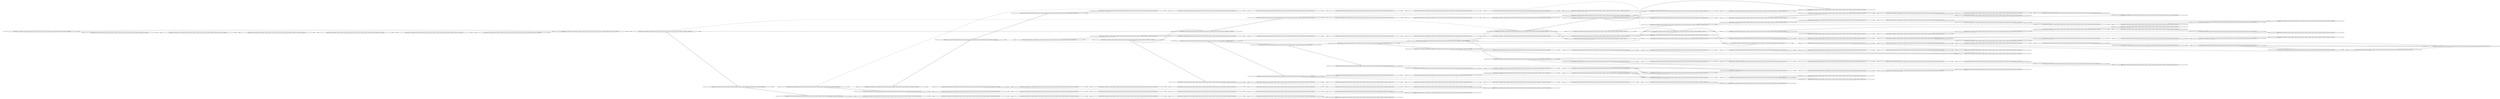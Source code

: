 digraph {
rankdir="LR"
s0[peripheries=2,label="(instance index=102, state index=0, atoms={arm-empty(), open(f0-0f), open(f1-0f), open(f2-0f), open(f0-1f), open(f2-1f), open(f0-2f), open(f1-2f), open(f2-2f), locked(f1-1f), at(key0-0,f0-1f), at-robot(f0-0f)})"]
s1[peripheries=2,label="(instance index=102, state index=1, atoms={arm-empty(), open(f0-0f), open(f1-0f), open(f2-0f), open(f0-1f), open(f2-1f), open(f0-2f), open(f1-2f), open(f2-2f), locked(f1-1f), at(key0-0,f0-1f), at-robot(f1-0f)})"]
s2[peripheries=2,label="(instance index=102, state index=2, atoms={arm-empty(), open(f0-0f), open(f1-0f), open(f2-0f), open(f0-1f), open(f2-1f), open(f0-2f), open(f1-2f), open(f2-2f), locked(f1-1f), at(key0-0,f0-1f), at-robot(f0-1f)})"]
s3[peripheries=2,label="(instance index=102, state index=3, atoms={arm-empty(), open(f0-0f), open(f1-0f), open(f2-0f), open(f0-1f), open(f2-1f), open(f0-2f), open(f1-2f), open(f2-2f), locked(f1-1f), at(key0-0,f0-1f), at-robot(f0-2f)})"]
s4[peripheries=2,label="(instance index=102, state index=4, atoms={open(f0-0f), open(f1-0f), open(f2-0f), open(f0-1f), open(f2-1f), open(f0-2f), open(f1-2f), open(f2-2f), locked(f1-1f), at-robot(f0-1f), holding(key0-0)})"]
s5[peripheries=2,label="(instance index=102, state index=5, atoms={open(f0-0f), open(f1-0f), open(f2-0f), open(f0-1f), open(f2-1f), open(f0-2f), open(f1-2f), open(f2-2f), at-robot(f0-1f), holding(key0-0), open(f1-1f)})"]
s6[peripheries=2,label="(instance index=102, state index=6, atoms={open(f0-0f), open(f1-0f), open(f2-0f), open(f0-1f), open(f2-1f), open(f0-2f), open(f1-2f), open(f2-2f), locked(f1-1f), holding(key0-0), at-robot(f0-2f)})"]
s7[peripheries=2,label="(instance index=102, state index=7, atoms={open(f0-0f), open(f1-0f), open(f2-0f), open(f0-1f), open(f2-1f), open(f0-2f), open(f1-2f), open(f2-2f), locked(f1-1f), at-robot(f0-0f), holding(key0-0)})"]
s8[peripheries=2,label="(instance index=102, state index=8, atoms={arm-empty(), open(f0-0f), open(f1-0f), open(f2-0f), open(f0-1f), open(f2-1f), open(f0-2f), open(f1-2f), open(f2-2f), locked(f1-1f), at-robot(f0-0f), at(key0-0,f0-0f)})"]
s9[peripheries=2,label="(instance index=102, state index=9, atoms={open(f0-0f), open(f1-0f), open(f2-0f), open(f0-1f), open(f2-1f), open(f0-2f), open(f1-2f), open(f2-2f), locked(f1-1f), at-robot(f1-0f), holding(key0-0)})"]
s10[peripheries=2,label="(instance index=102, state index=10, atoms={arm-empty(), open(f0-0f), open(f1-0f), open(f2-0f), open(f0-1f), open(f2-1f), open(f0-2f), open(f1-2f), open(f2-2f), locked(f1-1f), at-robot(f1-0f), at(key0-0,f1-0f)})"]
s11[peripheries=2,label="(instance index=102, state index=11, atoms={open(f0-0f), open(f1-0f), open(f2-0f), open(f0-1f), open(f2-1f), open(f0-2f), open(f1-2f), open(f2-2f), at-robot(f1-0f), holding(key0-0), open(f1-1f)})"]
s12[peripheries=2,label="(instance index=102, state index=12, atoms={open(f0-0f), open(f1-0f), open(f2-0f), open(f0-1f), open(f2-1f), open(f0-2f), open(f1-2f), open(f2-2f), locked(f1-1f), holding(key0-0), at-robot(f2-0f)})"]
s13[peripheries=2,label="(instance index=102, state index=13, atoms={arm-empty(), open(f0-0f), open(f1-0f), open(f2-0f), open(f0-1f), open(f2-1f), open(f0-2f), open(f1-2f), open(f2-2f), locked(f1-1f), at-robot(f2-0f), at(key0-0,f2-0f)})"]
s14[peripheries=2,label="(instance index=102, state index=14, atoms={open(f0-0f), open(f1-0f), open(f2-0f), open(f0-1f), open(f2-1f), open(f0-2f), open(f1-2f), open(f2-2f), locked(f1-1f), holding(key0-0), at-robot(f2-1f)})"]
s15[peripheries=2,label="(instance index=102, state index=15, atoms={arm-empty(), open(f0-0f), open(f1-0f), open(f2-0f), open(f0-1f), open(f2-1f), open(f0-2f), open(f1-2f), open(f2-2f), locked(f1-1f), at-robot(f2-1f), at(key0-0,f2-1f)})"]
s16[peripheries=2,label="(instance index=102, state index=16, atoms={open(f0-0f), open(f1-0f), open(f2-0f), open(f0-1f), open(f2-1f), open(f0-2f), open(f1-2f), open(f2-2f), holding(key0-0), at-robot(f2-1f), open(f1-1f)})"]
s17[peripheries=2,label="(instance index=102, state index=17, atoms={open(f0-0f), open(f1-0f), open(f2-0f), open(f0-1f), open(f2-1f), open(f0-2f), open(f1-2f), open(f2-2f), locked(f1-1f), holding(key0-0), at-robot(f2-2f)})"]
s18[peripheries=2,label="(instance index=102, state index=18, atoms={arm-empty(), open(f0-0f), open(f1-0f), open(f2-0f), open(f0-1f), open(f2-1f), open(f0-2f), open(f1-2f), open(f2-2f), locked(f1-1f), at-robot(f2-2f), at(key0-0,f2-2f)})"]
s19[peripheries=2,label="(instance index=102, state index=19, atoms={open(f0-0f), open(f1-0f), open(f2-0f), open(f0-1f), open(f2-1f), open(f0-2f), open(f1-2f), open(f2-2f), locked(f1-1f), holding(key0-0), at-robot(f1-2f)})"]
s20[peripheries=2,label="(instance index=102, state index=20, atoms={arm-empty(), open(f0-0f), open(f1-0f), open(f2-0f), open(f0-1f), open(f2-1f), open(f0-2f), open(f1-2f), open(f2-2f), locked(f1-1f), at-robot(f1-2f), at(key0-0,f1-2f)})"]
s21[peripheries=2,label="(instance index=102, state index=21, atoms={open(f0-0f), open(f1-0f), open(f2-0f), open(f0-1f), open(f2-1f), open(f0-2f), open(f1-2f), open(f2-2f), holding(key0-0), at-robot(f1-2f), open(f1-1f)})"]
s22[peripheries=2,label="(instance index=102, state index=22, atoms={arm-empty(), open(f0-0f), open(f1-0f), open(f2-0f), open(f0-1f), open(f2-1f), open(f0-2f), open(f1-2f), open(f2-2f), at-robot(f1-2f), open(f1-1f), at(key0-0,f1-2f)})"]
s23[peripheries=2,label="(instance index=102, state index=23, atoms={open(f0-0f), open(f1-0f), open(f2-0f), open(f0-1f), open(f2-1f), open(f0-2f), open(f1-2f), open(f2-2f), holding(key0-0), open(f1-1f), at-robot(f2-2f)})"]
s24[peripheries=2,label="(instance index=102, state index=24, atoms={open(f0-0f), open(f1-0f), open(f2-0f), open(f0-1f), open(f2-1f), open(f0-2f), open(f1-2f), open(f2-2f), holding(key0-0), open(f1-1f), at-robot(f1-1f)})"]
s25[peripheries=2,label="(instance index=102, state index=25, atoms={open(f0-0f), open(f1-0f), open(f2-0f), open(f0-1f), open(f2-1f), open(f0-2f), open(f1-2f), open(f2-2f), holding(key0-0), at-robot(f0-2f), open(f1-1f)})"]
s26[peripheries=2,label="(instance index=102, state index=26, atoms={arm-empty(), open(f0-0f), open(f1-0f), open(f2-0f), open(f0-1f), open(f2-1f), open(f0-2f), open(f1-2f), open(f2-2f), at-robot(f0-2f), at(key0-0,f0-2f), open(f1-1f)})"]
s27[peripheries=2,label="(instance index=102, state index=27, atoms={arm-empty(), open(f0-0f), open(f1-0f), open(f2-0f), open(f0-1f), open(f2-1f), open(f0-2f), open(f1-2f), open(f2-2f), at(key0-0,f0-2f), at-robot(f1-2f), open(f1-1f)})"]
s28[peripheries=2,label="(instance index=102, state index=28, atoms={arm-empty(), open(f0-0f), open(f1-0f), open(f2-0f), open(f0-1f), open(f2-1f), open(f0-2f), open(f1-2f), open(f2-2f), at-robot(f0-1f), at(key0-0,f0-2f), open(f1-1f)})"]
s29[peripheries=2,label="(instance index=102, state index=29, atoms={arm-empty(), open(f0-0f), open(f1-0f), open(f2-0f), open(f0-1f), open(f2-1f), open(f0-2f), open(f1-2f), open(f2-2f), at(key0-0,f0-2f), open(f1-1f), at-robot(f1-1f)})"]
s30[peripheries=2,label="(instance index=102, state index=30, atoms={arm-empty(), open(f0-0f), open(f1-0f), open(f2-0f), open(f0-1f), open(f2-1f), open(f0-2f), open(f1-2f), open(f2-2f), at-robot(f0-0f), at(key0-0,f0-2f), open(f1-1f)})"]
s31[peripheries=2,label="(instance index=102, state index=31, atoms={arm-empty(), open(f0-0f), open(f1-0f), open(f2-0f), open(f0-1f), open(f2-1f), open(f0-2f), open(f1-2f), open(f2-2f), at-robot(f1-0f), at(key0-0,f0-2f), open(f1-1f)})"]
s32[peripheries=2,label="(instance index=102, state index=32, atoms={arm-empty(), open(f0-0f), open(f1-0f), open(f2-0f), open(f0-1f), open(f2-1f), open(f0-2f), open(f1-2f), open(f2-2f), at-robot(f2-0f), at(key0-0,f0-2f), open(f1-1f)})"]
s33[peripheries=2,label="(instance index=102, state index=33, atoms={arm-empty(), open(f0-0f), open(f1-0f), open(f2-0f), open(f0-1f), open(f2-1f), open(f0-2f), open(f1-2f), open(f2-2f), at(key0-0,f0-2f), at-robot(f2-1f), open(f1-1f)})"]
s34[peripheries=2,label="(instance index=102, state index=34, atoms={arm-empty(), open(f0-0f), open(f1-0f), open(f2-0f), open(f0-1f), open(f2-1f), open(f0-2f), open(f1-2f), open(f2-2f), at(key0-0,f0-2f), open(f1-1f), at-robot(f2-2f)})"]
s103[peripheries=2,label="(instance index=102, state index=103, atoms={arm-empty(), open(f0-0f), open(f1-0f), open(f2-0f), open(f0-1f), open(f2-1f), open(f0-2f), open(f1-2f), open(f2-2f), locked(f1-1f), at-robot(f0-0f), at(key0-0,f2-0f)})"]
s104[peripheries=2,label="(instance index=102, state index=104, atoms={arm-empty(), open(f0-0f), open(f1-0f), open(f2-0f), open(f0-1f), open(f2-1f), open(f0-2f), open(f1-2f), open(f2-2f), locked(f1-1f), at-robot(f0-1f), at(key0-0,f2-0f)})"]
s105[peripheries=2,label="(instance index=102, state index=105, atoms={arm-empty(), open(f0-0f), open(f1-0f), open(f2-0f), open(f0-1f), open(f2-1f), open(f0-2f), open(f1-2f), open(f2-2f), locked(f1-1f), at-robot(f0-2f), at(key0-0,f2-0f)})"]
s106[peripheries=2,label="(instance index=102, state index=106, atoms={arm-empty(), open(f0-0f), open(f1-0f), open(f2-0f), open(f0-1f), open(f2-1f), open(f0-2f), open(f1-2f), open(f2-2f), locked(f1-1f), at(key0-0,f2-0f), at-robot(f1-2f)})"]
s107[peripheries=2,label="(instance index=102, state index=107, atoms={arm-empty(), open(f0-0f), open(f1-0f), open(f2-0f), open(f0-1f), open(f2-1f), open(f0-2f), open(f1-2f), open(f2-2f), locked(f1-1f), at(key0-0,f2-0f), at-robot(f2-2f)})"]
s108[peripheries=2,label="(instance index=102, state index=108, atoms={arm-empty(), open(f0-0f), open(f1-0f), open(f2-0f), open(f0-1f), open(f2-1f), open(f0-2f), open(f1-2f), open(f2-2f), at-robot(f1-0f), at(key0-0,f1-0f), open(f1-1f)})"]
s109[peripheries=2,label="(instance index=102, state index=109, atoms={open(f0-0f), open(f1-0f), open(f2-0f), open(f0-1f), open(f2-1f), open(f0-2f), open(f1-2f), open(f2-2f), at-robot(f0-0f), holding(key0-0), open(f1-1f)})"]
s110[peripheries=2,label="(instance index=102, state index=110, atoms={arm-empty(), open(f0-0f), open(f1-0f), open(f2-0f), open(f0-1f), open(f2-1f), open(f0-2f), open(f1-2f), open(f2-2f), at-robot(f0-0f), at(key0-0,f0-0f), open(f1-1f)})"]
s111[peripheries=2,label="(instance index=102, state index=111, atoms={arm-empty(), open(f0-0f), open(f1-0f), open(f2-0f), open(f0-1f), open(f2-1f), open(f0-2f), open(f1-2f), open(f2-2f), at-robot(f1-0f), at(key0-0,f0-0f), open(f1-1f)})"]
s112[peripheries=2,label="(instance index=102, state index=112, atoms={arm-empty(), open(f0-0f), open(f1-0f), open(f2-0f), open(f0-1f), open(f2-1f), open(f0-2f), open(f1-2f), open(f2-2f), at-robot(f0-1f), at(key0-0,f0-0f), open(f1-1f)})"]
s113[peripheries=2,label="(instance index=102, state index=113, atoms={arm-empty(), open(f0-0f), open(f1-0f), open(f2-0f), open(f0-1f), open(f2-1f), open(f0-2f), open(f1-2f), open(f2-2f), at(key0-0,f0-0f), open(f1-1f), at-robot(f1-1f)})"]
s114[peripheries=2,label="(instance index=102, state index=114, atoms={arm-empty(), open(f0-0f), open(f1-0f), open(f2-0f), open(f0-1f), open(f2-1f), open(f0-2f), open(f1-2f), open(f2-2f), at-robot(f0-2f), at(key0-0,f0-0f), open(f1-1f)})"]
s115[peripheries=2,label="(instance index=102, state index=115, atoms={arm-empty(), open(f0-0f), open(f1-0f), open(f2-0f), open(f0-1f), open(f2-1f), open(f0-2f), open(f1-2f), open(f2-2f), at(key0-0,f0-0f), at-robot(f1-2f), open(f1-1f)})"]
s116[peripheries=2,label="(instance index=102, state index=116, atoms={arm-empty(), open(f0-0f), open(f1-0f), open(f2-0f), open(f0-1f), open(f2-1f), open(f0-2f), open(f1-2f), open(f2-2f), at(key0-0,f0-0f), open(f1-1f), at-robot(f2-2f)})"]
s117[peripheries=2,label="(instance index=102, state index=117, atoms={arm-empty(), open(f0-0f), open(f1-0f), open(f2-0f), open(f0-1f), open(f2-1f), open(f0-2f), open(f1-2f), open(f2-2f), at(key0-0,f0-0f), at-robot(f2-1f), open(f1-1f)})"]
s118[peripheries=2,label="(instance index=102, state index=118, atoms={arm-empty(), open(f0-0f), open(f1-0f), open(f2-0f), open(f0-1f), open(f2-1f), open(f0-2f), open(f1-2f), open(f2-2f), at-robot(f2-0f), at(key0-0,f0-0f), open(f1-1f)})"]
s119[peripheries=2,label="(instance index=102, state index=119, atoms={arm-empty(), open(f0-0f), open(f1-0f), open(f2-0f), open(f0-1f), open(f2-1f), open(f0-2f), open(f1-2f), open(f2-2f), at-robot(f2-0f), at(key0-0,f1-0f), open(f1-1f)})"]
s120[peripheries=2,label="(instance index=102, state index=120, atoms={arm-empty(), open(f0-0f), open(f1-0f), open(f2-0f), open(f0-1f), open(f2-1f), open(f0-2f), open(f1-2f), open(f2-2f), at(key0-0,f1-0f), open(f1-1f), at-robot(f1-1f)})"]
s121[peripheries=2,label="(instance index=102, state index=121, atoms={arm-empty(), open(f0-0f), open(f1-0f), open(f2-0f), open(f0-1f), open(f2-1f), open(f0-2f), open(f1-2f), open(f2-2f), at-robot(f0-0f), at(key0-0,f1-0f), open(f1-1f)})"]
s122[peripheries=2,label="(instance index=102, state index=122, atoms={arm-empty(), open(f0-0f), open(f1-0f), open(f2-0f), open(f0-1f), open(f2-1f), open(f0-2f), open(f1-2f), open(f2-2f), at-robot(f0-1f), at(key0-0,f1-0f), open(f1-1f)})"]
s123[peripheries=2,label="(instance index=102, state index=123, atoms={arm-empty(), open(f0-0f), open(f1-0f), open(f2-0f), open(f0-1f), open(f2-1f), open(f0-2f), open(f1-2f), open(f2-2f), at-robot(f0-2f), at(key0-0,f1-0f), open(f1-1f)})"]
s124[peripheries=2,label="(instance index=102, state index=124, atoms={arm-empty(), open(f0-0f), open(f1-0f), open(f2-0f), open(f0-1f), open(f2-1f), open(f0-2f), open(f1-2f), open(f2-2f), at(key0-0,f1-0f), at-robot(f1-2f), open(f1-1f)})"]
s125[peripheries=2,label="(instance index=102, state index=125, atoms={arm-empty(), open(f0-0f), open(f1-0f), open(f2-0f), open(f0-1f), open(f2-1f), open(f0-2f), open(f1-2f), open(f2-2f), at(key0-0,f1-0f), open(f1-1f), at-robot(f2-2f)})"]
s126[peripheries=2,label="(instance index=102, state index=126, atoms={arm-empty(), open(f0-0f), open(f1-0f), open(f2-0f), open(f0-1f), open(f2-1f), open(f0-2f), open(f1-2f), open(f2-2f), at(key0-0,f1-0f), at-robot(f2-1f), open(f1-1f)})"]
s127[peripheries=2,label="(instance index=102, state index=127, atoms={arm-empty(), open(f0-0f), open(f1-0f), open(f2-0f), open(f0-1f), open(f2-1f), open(f0-2f), open(f1-2f), open(f2-2f), locked(f1-1f), at-robot(f2-0f), at(key0-0,f1-0f)})"]
s128[peripheries=2,label="(instance index=102, state index=128, atoms={arm-empty(), open(f0-0f), open(f1-0f), open(f2-0f), open(f0-1f), open(f2-1f), open(f0-2f), open(f1-2f), open(f2-2f), locked(f1-1f), at-robot(f0-0f), at(key0-0,f1-0f)})"]
s129[peripheries=2,label="(instance index=102, state index=129, atoms={arm-empty(), open(f0-0f), open(f1-0f), open(f2-0f), open(f0-1f), open(f2-1f), open(f0-2f), open(f1-2f), open(f2-2f), locked(f1-1f), at-robot(f0-1f), at(key0-0,f1-0f)})"]
s130[peripheries=2,label="(instance index=102, state index=130, atoms={arm-empty(), open(f0-0f), open(f1-0f), open(f2-0f), open(f0-1f), open(f2-1f), open(f0-2f), open(f1-2f), open(f2-2f), locked(f1-1f), at-robot(f0-2f), at(key0-0,f1-0f)})"]
s131[peripheries=2,label="(instance index=102, state index=131, atoms={arm-empty(), open(f0-0f), open(f1-0f), open(f2-0f), open(f0-1f), open(f2-1f), open(f0-2f), open(f1-2f), open(f2-2f), locked(f1-1f), at(key0-0,f1-0f), at-robot(f1-2f)})"]
s132[peripheries=2,label="(instance index=102, state index=132, atoms={arm-empty(), open(f0-0f), open(f1-0f), open(f2-0f), open(f0-1f), open(f2-1f), open(f0-2f), open(f1-2f), open(f2-2f), locked(f1-1f), at(key0-0,f1-0f), at-robot(f2-2f)})"]
s149[peripheries=2,label="(instance index=102, state index=149, atoms={arm-empty(), open(f0-0f), open(f1-0f), open(f2-0f), open(f0-1f), open(f2-1f), open(f0-2f), open(f1-2f), open(f2-2f), at(key0-0,f0-1f), at-robot(f0-1f), open(f1-1f)})"]
s150[peripheries=2,label="(instance index=102, state index=150, atoms={arm-empty(), open(f0-0f), open(f1-0f), open(f2-0f), open(f0-1f), open(f2-1f), open(f0-2f), open(f1-2f), open(f2-2f), at(key0-0,f0-1f), open(f1-1f), at-robot(f1-1f)})"]
s151[peripheries=2,label="(instance index=102, state index=151, atoms={arm-empty(), open(f0-0f), open(f1-0f), open(f2-0f), open(f0-1f), open(f2-1f), open(f0-2f), open(f1-2f), open(f2-2f), at(key0-0,f0-1f), at-robot(f0-2f), open(f1-1f)})"]
s152[peripheries=2,label="(instance index=102, state index=152, atoms={arm-empty(), open(f0-0f), open(f1-0f), open(f2-0f), open(f0-1f), open(f2-1f), open(f0-2f), open(f1-2f), open(f2-2f), at(key0-0,f0-1f), at-robot(f0-0f), open(f1-1f)})"]
s153[peripheries=2,label="(instance index=102, state index=153, atoms={arm-empty(), open(f0-0f), open(f1-0f), open(f2-0f), open(f0-1f), open(f2-1f), open(f0-2f), open(f1-2f), open(f2-2f), at(key0-0,f0-1f), at-robot(f1-0f), open(f1-1f)})"]
s154[peripheries=2,label="(instance index=102, state index=154, atoms={arm-empty(), open(f0-0f), open(f1-0f), open(f2-0f), open(f0-1f), open(f2-1f), open(f0-2f), open(f1-2f), open(f2-2f), at(key0-0,f0-1f), at-robot(f2-0f), open(f1-1f)})"]
s155[peripheries=2,label="(instance index=102, state index=155, atoms={arm-empty(), open(f0-0f), open(f1-0f), open(f2-0f), open(f0-1f), open(f2-1f), open(f0-2f), open(f1-2f), open(f2-2f), at(key0-0,f0-1f), at-robot(f2-1f), open(f1-1f)})"]
s156[peripheries=2,label="(instance index=102, state index=156, atoms={arm-empty(), open(f0-0f), open(f1-0f), open(f2-0f), open(f0-1f), open(f2-1f), open(f0-2f), open(f1-2f), open(f2-2f), at(key0-0,f0-1f), open(f1-1f), at-robot(f2-2f)})"]
s157[peripheries=2,label="(instance index=102, state index=157, atoms={arm-empty(), open(f0-0f), open(f1-0f), open(f2-0f), open(f0-1f), open(f2-1f), open(f0-2f), open(f1-2f), open(f2-2f), at(key0-0,f0-1f), at-robot(f1-2f), open(f1-1f)})"]
s158[peripheries=2,label="(instance index=102, state index=158, atoms={arm-empty(), open(f0-0f), open(f1-0f), open(f2-0f), open(f0-1f), open(f2-1f), open(f0-2f), open(f1-2f), open(f2-2f), locked(f1-1f), at(key0-0,f0-1f), at-robot(f1-2f)})"]
s159[peripheries=2,label="(instance index=102, state index=159, atoms={arm-empty(), open(f0-0f), open(f1-0f), open(f2-0f), open(f0-1f), open(f2-1f), open(f0-2f), open(f1-2f), open(f2-2f), locked(f1-1f), at(key0-0,f0-1f), at-robot(f2-2f)})"]
s160[peripheries=2,label="(instance index=102, state index=160, atoms={arm-empty(), open(f0-0f), open(f1-0f), open(f2-0f), open(f0-1f), open(f2-1f), open(f0-2f), open(f1-2f), open(f2-2f), locked(f1-1f), at(key0-0,f0-1f), at-robot(f2-1f)})"]
s161[peripheries=2,label="(instance index=102, state index=161, atoms={arm-empty(), open(f0-0f), open(f1-0f), open(f2-0f), open(f0-1f), open(f2-1f), open(f0-2f), open(f1-2f), open(f2-2f), locked(f1-1f), at(key0-0,f0-1f), at-robot(f2-0f)})"]
s148[peripheries=2,label="(instance index=102, state index=148, atoms={arm-empty(), open(f0-0f), open(f1-0f), open(f2-0f), open(f0-1f), open(f2-1f), open(f0-2f), open(f1-2f), open(f2-2f), locked(f1-1f), at(key0-0,f0-2f), at-robot(f2-2f)})"]
s147[peripheries=2,label="(instance index=102, state index=147, atoms={arm-empty(), open(f0-0f), open(f1-0f), open(f2-0f), open(f0-1f), open(f2-1f), open(f0-2f), open(f1-2f), open(f2-2f), locked(f1-1f), at(key0-0,f0-2f), at-robot(f2-1f)})"]
s146[peripheries=2,label="(instance index=102, state index=146, atoms={arm-empty(), open(f0-0f), open(f1-0f), open(f2-0f), open(f0-1f), open(f2-1f), open(f0-2f), open(f1-2f), open(f2-2f), locked(f1-1f), at-robot(f2-0f), at(key0-0,f0-2f)})"]
s145[peripheries=2,label="(instance index=102, state index=145, atoms={arm-empty(), open(f0-0f), open(f1-0f), open(f2-0f), open(f0-1f), open(f2-1f), open(f0-2f), open(f1-2f), open(f2-2f), locked(f1-1f), at-robot(f1-0f), at(key0-0,f0-2f)})"]
s144[peripheries=2,label="(instance index=102, state index=144, atoms={arm-empty(), open(f0-0f), open(f1-0f), open(f2-0f), open(f0-1f), open(f2-1f), open(f0-2f), open(f1-2f), open(f2-2f), locked(f1-1f), at-robot(f0-0f), at(key0-0,f0-2f)})"]
s143[peripheries=2,label="(instance index=102, state index=143, atoms={arm-empty(), open(f0-0f), open(f1-0f), open(f2-0f), open(f0-1f), open(f2-1f), open(f0-2f), open(f1-2f), open(f2-2f), locked(f1-1f), at-robot(f0-1f), at(key0-0,f0-2f)})"]
s142[peripheries=2,label="(instance index=102, state index=142, atoms={arm-empty(), open(f0-0f), open(f1-0f), open(f2-0f), open(f0-1f), open(f2-1f), open(f0-2f), open(f1-2f), open(f2-2f), locked(f1-1f), at(key0-0,f0-2f), at-robot(f1-2f)})"]
s141[peripheries=2,label="(instance index=102, state index=141, atoms={arm-empty(), open(f0-0f), open(f1-0f), open(f2-0f), open(f0-1f), open(f2-1f), open(f0-2f), open(f1-2f), open(f2-2f), locked(f1-1f), at-robot(f0-2f), at(key0-0,f0-2f)})"]
s140[peripheries=2,label="(instance index=102, state index=140, atoms={arm-empty(), open(f0-0f), open(f1-0f), open(f2-0f), open(f0-1f), open(f2-1f), open(f0-2f), open(f1-2f), open(f2-2f), locked(f1-1f), at-robot(f2-0f), at(key0-0,f0-0f)})"]
s139[peripheries=2,label="(instance index=102, state index=139, atoms={arm-empty(), open(f0-0f), open(f1-0f), open(f2-0f), open(f0-1f), open(f2-1f), open(f0-2f), open(f1-2f), open(f2-2f), locked(f1-1f), at(key0-0,f0-0f), at-robot(f2-1f)})"]
s138[peripheries=2,label="(instance index=102, state index=138, atoms={arm-empty(), open(f0-0f), open(f1-0f), open(f2-0f), open(f0-1f), open(f2-1f), open(f0-2f), open(f1-2f), open(f2-2f), locked(f1-1f), at(key0-0,f0-0f), at-robot(f2-2f)})"]
s137[peripheries=2,label="(instance index=102, state index=137, atoms={arm-empty(), open(f0-0f), open(f1-0f), open(f2-0f), open(f0-1f), open(f2-1f), open(f0-2f), open(f1-2f), open(f2-2f), locked(f1-1f), at(key0-0,f0-0f), at-robot(f1-2f)})"]
s136[peripheries=2,label="(instance index=102, state index=136, atoms={arm-empty(), open(f0-0f), open(f1-0f), open(f2-0f), open(f0-1f), open(f2-1f), open(f0-2f), open(f1-2f), open(f2-2f), locked(f1-1f), at-robot(f0-2f), at(key0-0,f0-0f)})"]
s135[peripheries=2,label="(instance index=102, state index=135, atoms={arm-empty(), open(f0-0f), open(f1-0f), open(f2-0f), open(f0-1f), open(f2-1f), open(f0-2f), open(f1-2f), open(f2-2f), locked(f1-1f), at-robot(f0-1f), at(key0-0,f0-0f)})"]
s134[peripheries=2,label="(instance index=102, state index=134, atoms={arm-empty(), open(f0-0f), open(f1-0f), open(f2-0f), open(f0-1f), open(f2-1f), open(f0-2f), open(f1-2f), open(f2-2f), locked(f1-1f), at-robot(f1-0f), at(key0-0,f0-0f)})"]
s133[peripheries=2,label="(instance index=102, state index=133, atoms={arm-empty(), open(f0-0f), open(f1-0f), open(f2-0f), open(f0-1f), open(f2-1f), open(f0-2f), open(f1-2f), open(f2-2f), locked(f1-1f), at(key0-0,f1-0f), at-robot(f2-1f)})"]
s102[peripheries=2,label="(instance index=102, state index=102, atoms={arm-empty(), open(f0-0f), open(f1-0f), open(f2-0f), open(f0-1f), open(f2-1f), open(f0-2f), open(f1-2f), open(f2-2f), locked(f1-1f), at-robot(f1-0f), at(key0-0,f2-0f)})"]
s101[peripheries=2,label="(instance index=102, state index=101, atoms={arm-empty(), open(f0-0f), open(f1-0f), open(f2-0f), open(f0-1f), open(f2-1f), open(f0-2f), open(f1-2f), open(f2-2f), locked(f1-1f), at(key0-0,f2-0f), at-robot(f2-1f)})"]
s100[peripheries=2,label="(instance index=102, state index=100, atoms={arm-empty(), open(f0-0f), open(f1-0f), open(f2-0f), open(f0-1f), open(f2-1f), open(f0-2f), open(f1-2f), open(f2-2f), locked(f1-1f), at-robot(f1-2f), at(key0-0,f2-1f)})"]
s99[peripheries=2,label="(instance index=102, state index=99, atoms={arm-empty(), open(f0-0f), open(f1-0f), open(f2-0f), open(f0-1f), open(f2-1f), open(f0-2f), open(f1-2f), open(f2-2f), locked(f1-1f), at-robot(f0-2f), at(key0-0,f2-1f)})"]
s98[peripheries=2,label="(instance index=102, state index=98, atoms={arm-empty(), open(f0-0f), open(f1-0f), open(f2-0f), open(f0-1f), open(f2-1f), open(f0-2f), open(f1-2f), open(f2-2f), locked(f1-1f), at-robot(f0-1f), at(key0-0,f2-1f)})"]
s97[peripheries=2,label="(instance index=102, state index=97, atoms={arm-empty(), open(f0-0f), open(f1-0f), open(f2-0f), open(f0-1f), open(f2-1f), open(f0-2f), open(f1-2f), open(f2-2f), locked(f1-1f), at-robot(f0-0f), at(key0-0,f2-1f)})"]
s96[peripheries=2,label="(instance index=102, state index=96, atoms={arm-empty(), open(f0-0f), open(f1-0f), open(f2-0f), open(f0-1f), open(f2-1f), open(f0-2f), open(f1-2f), open(f2-2f), locked(f1-1f), at-robot(f1-0f), at(key0-0,f2-1f)})"]
s95[peripheries=2,label="(instance index=102, state index=95, atoms={arm-empty(), open(f0-0f), open(f1-0f), open(f2-0f), open(f0-1f), open(f2-1f), open(f0-2f), open(f1-2f), open(f2-2f), locked(f1-1f), at-robot(f2-0f), at(key0-0,f2-1f)})"]
s94[peripheries=2,label="(instance index=102, state index=94, atoms={arm-empty(), open(f0-0f), open(f1-0f), open(f2-0f), open(f0-1f), open(f2-1f), open(f0-2f), open(f1-2f), open(f2-2f), locked(f1-1f), at(key0-0,f2-1f), at-robot(f2-2f)})"]
s93[peripheries=2,label="(instance index=102, state index=93, atoms={arm-empty(), open(f0-0f), open(f1-0f), open(f2-0f), open(f0-1f), open(f2-1f), open(f0-2f), open(f1-2f), open(f2-2f), at-robot(f0-0f), open(f1-1f), at(key0-0,f2-1f)})"]
s92[peripheries=2,label="(instance index=102, state index=92, atoms={arm-empty(), open(f0-0f), open(f1-0f), open(f2-0f), open(f0-1f), open(f2-1f), open(f0-2f), open(f1-2f), open(f2-2f), at-robot(f0-2f), open(f1-1f), at(key0-0,f2-1f)})"]
s91[peripheries=2,label="(instance index=102, state index=91, atoms={arm-empty(), open(f0-0f), open(f1-0f), open(f2-0f), open(f0-1f), open(f2-1f), open(f0-2f), open(f1-2f), open(f2-2f), at-robot(f0-1f), open(f1-1f), at(key0-0,f2-1f)})"]
s90[peripheries=2,label="(instance index=102, state index=90, atoms={arm-empty(), open(f0-0f), open(f1-0f), open(f2-0f), open(f0-1f), open(f2-1f), open(f0-2f), open(f1-2f), open(f2-2f), at-robot(f1-0f), open(f1-1f), at(key0-0,f2-1f)})"]
s89[peripheries=2,label="(instance index=102, state index=89, atoms={arm-empty(), open(f0-0f), open(f1-0f), open(f2-0f), open(f0-1f), open(f2-1f), open(f0-2f), open(f1-2f), open(f2-2f), at-robot(f1-2f), open(f1-1f), at(key0-0,f2-1f)})"]
s88[peripheries=2,label="(instance index=102, state index=88, atoms={arm-empty(), open(f0-0f), open(f1-0f), open(f2-0f), open(f0-1f), open(f2-1f), open(f0-2f), open(f1-2f), open(f2-2f), open(f1-1f), at(key0-0,f2-1f), at-robot(f1-1f)})"]
s87[peripheries=2,label="(instance index=102, state index=87, atoms={arm-empty(), open(f0-0f), open(f1-0f), open(f2-0f), open(f0-1f), open(f2-1f), open(f0-2f), open(f1-2f), open(f2-2f), at-robot(f2-0f), open(f1-1f), at(key0-0,f2-1f)})"]
s86[peripheries=2,label="(instance index=102, state index=86, atoms={arm-empty(), open(f0-0f), open(f1-0f), open(f2-0f), open(f0-1f), open(f2-1f), open(f0-2f), open(f1-2f), open(f2-2f), open(f1-1f), at(key0-0,f2-1f), at-robot(f2-2f)})"]
s85[peripheries=2,label="(instance index=102, state index=85, atoms={arm-empty(), open(f0-0f), open(f1-0f), open(f2-0f), open(f0-1f), open(f2-1f), open(f0-2f), open(f1-2f), open(f2-2f), at(key0-0,f2-0f), open(f1-1f), at-robot(f2-2f)})"]
s84[peripheries=2,label="(instance index=102, state index=84, atoms={arm-empty(), open(f0-0f), open(f1-0f), open(f2-0f), open(f0-1f), open(f2-1f), open(f0-2f), open(f1-2f), open(f2-2f), at(key0-0,f2-0f), at-robot(f1-2f), open(f1-1f)})"]
s83[peripheries=2,label="(instance index=102, state index=83, atoms={arm-empty(), open(f0-0f), open(f1-0f), open(f2-0f), open(f0-1f), open(f2-1f), open(f0-2f), open(f1-2f), open(f2-2f), at-robot(f0-2f), at(key0-0,f2-0f), open(f1-1f)})"]
s82[peripheries=2,label="(instance index=102, state index=82, atoms={arm-empty(), open(f0-0f), open(f1-0f), open(f2-0f), open(f0-1f), open(f2-1f), open(f0-2f), open(f1-2f), open(f2-2f), at-robot(f0-1f), at(key0-0,f2-0f), open(f1-1f)})"]
s81[peripheries=2,label="(instance index=102, state index=81, atoms={arm-empty(), open(f0-0f), open(f1-0f), open(f2-0f), open(f0-1f), open(f2-1f), open(f0-2f), open(f1-2f), open(f2-2f), at-robot(f0-0f), at(key0-0,f2-0f), open(f1-1f)})"]
s80[peripheries=2,label="(instance index=102, state index=80, atoms={arm-empty(), open(f0-0f), open(f1-0f), open(f2-0f), open(f0-1f), open(f2-1f), open(f0-2f), open(f1-2f), open(f2-2f), at(key0-0,f2-0f), open(f1-1f), at-robot(f1-1f)})"]
s79[peripheries=2,label="(instance index=102, state index=79, atoms={arm-empty(), open(f0-0f), open(f1-0f), open(f2-0f), open(f0-1f), open(f2-1f), open(f0-2f), open(f1-2f), open(f2-2f), at-robot(f1-0f), at(key0-0,f2-0f), open(f1-1f)})"]
s78[peripheries=2,label="(instance index=102, state index=78, atoms={arm-empty(), open(f0-0f), open(f1-0f), open(f2-0f), open(f0-1f), open(f2-1f), open(f0-2f), open(f1-2f), open(f2-2f), at(key0-0,f2-0f), at-robot(f2-1f), open(f1-1f)})"]
s77[peripheries=2,label="(instance index=102, state index=77, atoms={arm-empty(), open(f0-0f), open(f1-0f), open(f2-0f), open(f0-1f), open(f2-1f), open(f0-2f), open(f1-2f), open(f2-2f), at-robot(f2-0f), at(key0-0,f2-0f), open(f1-1f)})"]
s76[peripheries=2,label="(instance index=102, state index=76, atoms={open(f0-0f), open(f1-0f), open(f2-0f), open(f0-1f), open(f2-1f), open(f0-2f), open(f1-2f), open(f2-2f), holding(key0-0), at-robot(f2-0f), open(f1-1f)})"]
s75[peripheries=2,label="(instance index=102, state index=75, atoms={arm-empty(), open(f0-0f), open(f1-0f), open(f2-0f), open(f0-1f), open(f2-1f), open(f0-2f), open(f1-2f), open(f2-2f), at-robot(f2-1f), open(f1-1f), at(key0-0,f2-1f)})"]
s74[peripheries=2,label="(instance index=102, state index=74, atoms={arm-empty(), open(f0-0f), open(f1-0f), open(f2-0f), open(f0-1f), open(f2-1f), open(f0-2f), open(f1-2f), open(f2-2f), locked(f1-1f), at-robot(f2-0f), at(key0-0,f2-2f)})"]
s73[peripheries=2,label="(instance index=102, state index=73, atoms={arm-empty(), open(f0-0f), open(f1-0f), open(f2-0f), open(f0-1f), open(f2-1f), open(f0-2f), open(f1-2f), open(f2-2f), locked(f1-1f), at-robot(f1-0f), at(key0-0,f2-2f)})"]
s72[peripheries=2,label="(instance index=102, state index=72, atoms={arm-empty(), open(f0-0f), open(f1-0f), open(f2-0f), open(f0-1f), open(f2-1f), open(f0-2f), open(f1-2f), open(f2-2f), locked(f1-1f), at-robot(f0-0f), at(key0-0,f2-2f)})"]
s71[peripheries=2,label="(instance index=102, state index=71, atoms={arm-empty(), open(f0-0f), open(f1-0f), open(f2-0f), open(f0-1f), open(f2-1f), open(f0-2f), open(f1-2f), open(f2-2f), locked(f1-1f), at-robot(f0-1f), at(key0-0,f2-2f)})"]
s70[peripheries=2,label="(instance index=102, state index=70, atoms={arm-empty(), open(f0-0f), open(f1-0f), open(f2-0f), open(f0-1f), open(f2-1f), open(f0-2f), open(f1-2f), open(f2-2f), locked(f1-1f), at-robot(f0-2f), at(key0-0,f2-2f)})"]
s69[peripheries=2,label="(instance index=102, state index=69, atoms={arm-empty(), open(f0-0f), open(f1-0f), open(f2-0f), open(f0-1f), open(f2-1f), open(f0-2f), open(f1-2f), open(f2-2f), locked(f1-1f), at-robot(f1-2f), at(key0-0,f2-2f)})"]
s68[peripheries=2,label="(instance index=102, state index=68, atoms={arm-empty(), open(f0-0f), open(f1-0f), open(f2-0f), open(f0-1f), open(f2-1f), open(f0-2f), open(f1-2f), open(f2-2f), locked(f1-1f), at-robot(f2-1f), at(key0-0,f2-2f)})"]
s67[peripheries=2,label="(instance index=102, state index=67, atoms={arm-empty(), open(f0-0f), open(f1-0f), open(f2-0f), open(f0-1f), open(f2-1f), open(f0-2f), open(f1-2f), open(f2-2f), locked(f1-1f), at-robot(f2-1f), at(key0-0,f1-2f)})"]
s66[peripheries=2,label="(instance index=102, state index=66, atoms={arm-empty(), open(f0-0f), open(f1-0f), open(f2-0f), open(f0-1f), open(f2-1f), open(f0-2f), open(f1-2f), open(f2-2f), locked(f1-1f), at-robot(f2-0f), at(key0-0,f1-2f)})"]
s65[peripheries=2,label="(instance index=102, state index=65, atoms={arm-empty(), open(f0-0f), open(f1-0f), open(f2-0f), open(f0-1f), open(f2-1f), open(f0-2f), open(f1-2f), open(f2-2f), locked(f1-1f), at-robot(f1-0f), at(key0-0,f1-2f)})"]
s64[peripheries=2,label="(instance index=102, state index=64, atoms={arm-empty(), open(f0-0f), open(f1-0f), open(f2-0f), open(f0-1f), open(f2-1f), open(f0-2f), open(f1-2f), open(f2-2f), locked(f1-1f), at-robot(f0-0f), at(key0-0,f1-2f)})"]
s63[peripheries=2,label="(instance index=102, state index=63, atoms={arm-empty(), open(f0-0f), open(f1-0f), open(f2-0f), open(f0-1f), open(f2-1f), open(f0-2f), open(f1-2f), open(f2-2f), locked(f1-1f), at-robot(f0-1f), at(key0-0,f1-2f)})"]
s62[peripheries=2,label="(instance index=102, state index=62, atoms={arm-empty(), open(f0-0f), open(f1-0f), open(f2-0f), open(f0-1f), open(f2-1f), open(f0-2f), open(f1-2f), open(f2-2f), locked(f1-1f), at-robot(f0-2f), at(key0-0,f1-2f)})"]
s61[peripheries=2,label="(instance index=102, state index=61, atoms={arm-empty(), open(f0-0f), open(f1-0f), open(f2-0f), open(f0-1f), open(f2-1f), open(f0-2f), open(f1-2f), open(f2-2f), locked(f1-1f), at(key0-0,f1-2f), at-robot(f2-2f)})"]
s60[peripheries=2,label="(instance index=102, state index=60, atoms={arm-empty(), open(f0-0f), open(f1-0f), open(f2-0f), open(f0-1f), open(f2-1f), open(f0-2f), open(f1-2f), open(f2-2f), at-robot(f2-1f), open(f1-1f), at(key0-0,f1-2f)})"]
s59[peripheries=2,label="(instance index=102, state index=59, atoms={arm-empty(), open(f0-0f), open(f1-0f), open(f2-0f), open(f0-1f), open(f2-1f), open(f0-2f), open(f1-2f), open(f2-2f), at-robot(f2-0f), open(f1-1f), at(key0-0,f1-2f)})"]
s58[peripheries=2,label="(instance index=102, state index=58, atoms={arm-empty(), open(f0-0f), open(f1-0f), open(f2-0f), open(f0-1f), open(f2-1f), open(f0-2f), open(f1-2f), open(f2-2f), at-robot(f1-0f), open(f1-1f), at(key0-0,f1-2f)})"]
s57[peripheries=2,label="(instance index=102, state index=57, atoms={arm-empty(), open(f0-0f), open(f1-0f), open(f2-0f), open(f0-1f), open(f2-1f), open(f0-2f), open(f1-2f), open(f2-2f), at-robot(f0-0f), open(f1-1f), at(key0-0,f1-2f)})"]
s56[peripheries=2,label="(instance index=102, state index=56, atoms={arm-empty(), open(f0-0f), open(f1-0f), open(f2-0f), open(f0-1f), open(f2-1f), open(f0-2f), open(f1-2f), open(f2-2f), at-robot(f0-1f), open(f1-1f), at(key0-0,f1-2f)})"]
s55[peripheries=2,label="(instance index=102, state index=55, atoms={arm-empty(), open(f0-0f), open(f1-0f), open(f2-0f), open(f0-1f), open(f2-1f), open(f0-2f), open(f1-2f), open(f2-2f), at-robot(f0-2f), open(f1-1f), at(key0-0,f1-2f)})"]
s54[peripheries=2,label="(instance index=102, state index=54, atoms={arm-empty(), open(f0-0f), open(f1-0f), open(f2-0f), open(f0-1f), open(f2-1f), open(f0-2f), open(f1-2f), open(f2-2f), open(f1-1f), at(key0-0,f1-2f), at-robot(f1-1f)})"]
s53[peripheries=2,label="(instance index=102, state index=53, atoms={arm-empty(), open(f0-0f), open(f1-0f), open(f2-0f), open(f0-1f), open(f2-1f), open(f0-2f), open(f1-2f), open(f2-2f), open(f1-1f), at(key0-0,f1-2f), at-robot(f2-2f)})"]
s52[peripheries=2,label="(instance index=102, state index=52, atoms={arm-empty(), open(f0-0f), open(f1-0f), open(f2-0f), open(f0-1f), open(f2-1f), open(f0-2f), open(f1-2f), open(f2-2f), at-robot(f2-0f), open(f1-1f), at(key0-0,f2-2f)})"]
s51[peripheries=2,label="(instance index=102, state index=51, atoms={arm-empty(), open(f0-0f), open(f1-0f), open(f2-0f), open(f0-1f), open(f2-1f), open(f0-2f), open(f1-2f), open(f2-2f), at-robot(f1-0f), open(f1-1f), at(key0-0,f2-2f)})"]
s50[peripheries=2,label="(instance index=102, state index=50, atoms={arm-empty(), open(f0-0f), open(f1-0f), open(f2-0f), open(f0-1f), open(f2-1f), open(f0-2f), open(f1-2f), open(f2-2f), at-robot(f0-0f), open(f1-1f), at(key0-0,f2-2f)})"]
s49[peripheries=2,label="(instance index=102, state index=49, atoms={arm-empty(), open(f0-0f), open(f1-0f), open(f2-0f), open(f0-1f), open(f2-1f), open(f0-2f), open(f1-2f), open(f2-2f), at-robot(f0-1f), open(f1-1f), at(key0-0,f2-2f)})"]
s48[peripheries=2,label="(instance index=102, state index=48, atoms={arm-empty(), open(f0-0f), open(f1-0f), open(f2-0f), open(f0-1f), open(f2-1f), open(f0-2f), open(f1-2f), open(f2-2f), at-robot(f0-2f), open(f1-1f), at(key0-0,f2-2f)})"]
s47[peripheries=2,label="(instance index=102, state index=47, atoms={arm-empty(), open(f0-0f), open(f1-0f), open(f2-0f), open(f0-1f), open(f2-1f), open(f0-2f), open(f1-2f), open(f2-2f), open(f1-1f), at-robot(f1-1f), at(key0-0,f2-2f)})"]
s46[peripheries=2,label="(instance index=102, state index=46, atoms={arm-empty(), open(f0-0f), open(f1-0f), open(f2-0f), open(f0-1f), open(f2-1f), open(f0-2f), open(f1-2f), open(f2-2f), at-robot(f1-2f), open(f1-1f), at(key0-0,f2-2f)})"]
s45[peripheries=2,label="(instance index=102, state index=45, atoms={arm-empty(), open(f0-0f), open(f1-0f), open(f2-0f), open(f0-1f), open(f2-1f), open(f0-2f), open(f1-2f), open(f2-2f), at-robot(f2-1f), open(f1-1f), at(key0-0,f2-2f)})"]
s44[peripheries=2,label="(instance index=102, state index=44, atoms={arm-empty(), open(f0-0f), open(f1-0f), open(f2-0f), open(f0-1f), open(f2-1f), open(f0-2f), open(f1-2f), open(f2-2f), open(f1-1f), at-robot(f2-2f), at(key0-0,f2-2f)})"]
s43[peripheries=2,label="(instance index=102, state index=43, atoms={arm-empty(), open(f0-0f), open(f1-0f), open(f2-0f), open(f0-1f), open(f2-1f), open(f0-2f), open(f1-2f), open(f2-2f), open(f1-1f), at-robot(f2-2f), at(key0-0,f1-1f)})"]
s42[peripheries=2,label="(instance index=102, state index=42, atoms={arm-empty(), open(f0-0f), open(f1-0f), open(f2-0f), open(f0-1f), open(f2-1f), open(f0-2f), open(f1-2f), open(f2-2f), at-robot(f2-0f), open(f1-1f), at(key0-0,f1-1f)})"]
s41[peripheries=2,label="(instance index=102, state index=41, atoms={arm-empty(), open(f0-0f), open(f1-0f), open(f2-0f), open(f0-1f), open(f2-1f), open(f0-2f), open(f1-2f), open(f2-2f), at-robot(f0-0f), open(f1-1f), at(key0-0,f1-1f)})"]
s40[peripheries=2,label="(instance index=102, state index=40, atoms={arm-empty(), open(f0-0f), open(f1-0f), open(f2-0f), open(f0-1f), open(f2-1f), open(f0-2f), open(f1-2f), open(f2-2f), at-robot(f0-2f), open(f1-1f), at(key0-0,f1-1f)})"]
s39[peripheries=2,label="(instance index=102, state index=39, atoms={arm-empty(), open(f0-0f), open(f1-0f), open(f2-0f), open(f0-1f), open(f2-1f), open(f0-2f), open(f1-2f), open(f2-2f), at-robot(f0-1f), open(f1-1f), at(key0-0,f1-1f)})"]
s38[peripheries=2,label="(instance index=102, state index=38, atoms={arm-empty(), open(f0-0f), open(f1-0f), open(f2-0f), open(f0-1f), open(f2-1f), open(f0-2f), open(f1-2f), open(f2-2f), at-robot(f1-0f), open(f1-1f), at(key0-0,f1-1f)})"]
s37[peripheries=2,label="(instance index=102, state index=37, atoms={arm-empty(), open(f0-0f), open(f1-0f), open(f2-0f), open(f0-1f), open(f2-1f), open(f0-2f), open(f1-2f), open(f2-2f), at-robot(f1-2f), open(f1-1f), at(key0-0,f1-1f)})"]
s36[peripheries=2,label="(instance index=102, state index=36, atoms={arm-empty(), open(f0-0f), open(f1-0f), open(f2-0f), open(f0-1f), open(f2-1f), open(f0-2f), open(f1-2f), open(f2-2f), at-robot(f2-1f), open(f1-1f), at(key0-0,f1-1f)})"]
s35[peripheries=2,label="(instance index=102, state index=35, atoms={arm-empty(), open(f0-0f), open(f1-0f), open(f2-0f), open(f0-1f), open(f2-1f), open(f0-2f), open(f1-2f), open(f2-2f), open(f1-1f), at-robot(f1-1f), at(key0-0,f1-1f)})"]
Dangling [ label = "", style = invis ]
{ rank = same; Dangling }
Dangling -> s0
{ rank = same; s0}
{
s0->s2
s0->s1
s1->s161
s1->s0
s2->s4
s2->s3
s2->s0
s3->s158
s3->s2
s4->s6
s4->s5
s4->s7
s4->s2
s5->s25
s5->s149
s5->s109
s5->s24
s6->s141
s6->s4
s6->s19
s7->s4
s7->s9
s7->s8
s8->s135
s8->s134
s8->s7
s9->s7
s9->s12
s9->s11
s9->s10
s10->s127
s10->s9
s10->s128
s11->s76
s11->s108
s11->s109
s11->s24
s12->s14
s12->s13
s12->s9
s13->s101
s13->s102
s13->s12
s14->s15
s14->s12
s14->s17
s14->s16
s15->s94
s15->s95
s15->s14
s16->s23
s16->s76
s16->s75
s16->s24
s17->s14
s17->s19
s17->s18
s18->s69
s18->s68
s18->s17
s19->s6
s19->s21
s19->s20
s19->s17
s20->s62
s20->s61
s20->s19
s21->s23
s21->s22
s21->s25
s21->s24
s22->s55
s22->s54
s22->s53
s22->s21
s23->s21
s23->s44
s23->s16
s24->s21
s24->s16
s24->s11
s24->s5
s24->s35
s25->s21
s25->s5
s25->s26
s26->s27
s26->s28
s26->s25
s27->s29
s27->s26
s27->s34
s28->s30
s28->s29
s28->s26
s29->s31
s29->s27
s29->s28
s29->s33
s30->s31
s30->s28
s31->s30
s31->s29
s31->s32
s32->s31
s32->s33
s33->s34
s33->s29
s33->s32
s34->s27
s34->s33
s103->s102
s103->s104
s104->s103
s104->s105
s105->s106
s105->s104
s106->s107
s106->s105
s107->s101
s107->s106
s108->s119
s108->s11
s108->s121
s108->s120
s109->s110
s109->s5
s109->s11
s110->s111
s110->s109
s110->s112
s111->s118
s111->s110
s111->s113
s112->s114
s112->s110
s112->s113
s113->s111
s113->s115
s113->s117
s113->s112
s114->s115
s114->s112
s115->s114
s115->s116
s115->s113
s116->s117
s116->s115
s117->s118
s117->s116
s117->s113
s118->s111
s118->s117
s119->s126
s119->s108
s120->s126
s120->s124
s120->s122
s120->s108
s121->s108
s121->s122
s122->s121
s122->s123
s122->s120
s123->s124
s123->s122
s124->s125
s124->s123
s124->s120
s125->s126
s125->s124
s126->s119
s126->s125
s126->s120
s127->s133
s127->s10
s128->s10
s128->s129
s129->s130
s129->s128
s130->s131
s130->s129
s131->s132
s131->s130
s132->s133
s132->s131
s149->s151
s149->s150
s149->s5
s149->s152
s150->s149
s150->s157
s150->s155
s150->s153
s151->s149
s151->s157
s152->s149
s152->s153
s153->s150
s153->s154
s153->s152
s154->s155
s154->s153
s155->s150
s155->s156
s155->s154
s156->s157
s156->s155
s157->s151
s157->s150
s157->s156
s158->s159
s158->s3
s159->s158
s159->s160
s160->s159
s160->s161
s161->s1
s161->s160
s148->s142
s148->s147
s147->s148
s147->s146
s146->s147
s146->s145
s145->s146
s145->s144
s144->s143
s144->s145
s143->s141
s143->s144
s142->s141
s142->s148
s141->s143
s141->s142
s141->s6
s140->s134
s140->s139
s139->s140
s139->s138
s138->s139
s138->s137
s137->s138
s137->s136
s136->s135
s136->s137
s135->s8
s135->s136
s134->s140
s134->s8
s133->s127
s133->s132
s102->s103
s102->s13
s101->s13
s101->s107
s100->s94
s100->s99
s99->s100
s99->s98
s98->s99
s98->s97
s97->s98
s97->s96
s96->s95
s96->s97
s95->s15
s95->s96
s94->s15
s94->s100
s93->s91
s93->s90
s92->s91
s92->s89
s91->s93
s91->s92
s91->s88
s90->s87
s90->s93
s90->s88
s89->s86
s89->s92
s89->s88
s88->s75
s88->s90
s88->s89
s88->s91
s87->s75
s87->s90
s86->s75
s86->s89
s85->s78
s85->s84
s84->s85
s84->s83
s84->s80
s83->s84
s83->s82
s82->s81
s82->s83
s82->s80
s81->s79
s81->s82
s80->s78
s80->s79
s80->s84
s80->s82
s79->s81
s79->s77
s79->s80
s78->s85
s78->s77
s78->s80
s77->s78
s77->s79
s77->s76
s76->s77
s76->s11
s76->s16
s75->s87
s75->s86
s75->s16
s75->s88
s74->s68
s74->s73
s73->s74
s73->s72
s72->s71
s72->s73
s71->s70
s71->s72
s70->s71
s70->s69
s69->s70
s69->s18
s68->s74
s68->s18
s67->s61
s67->s66
s66->s67
s66->s65
s65->s66
s65->s64
s64->s63
s64->s65
s63->s62
s63->s64
s62->s63
s62->s20
s61->s20
s61->s67
s60->s54
s60->s53
s60->s59
s59->s60
s59->s58
s58->s59
s58->s54
s58->s57
s57->s58
s57->s56
s56->s55
s56->s54
s56->s57
s55->s22
s55->s56
s54->s22
s54->s60
s54->s58
s54->s56
s53->s22
s53->s60
s52->s45
s52->s51
s51->s52
s51->s47
s51->s50
s50->s51
s50->s49
s49->s47
s49->s50
s49->s48
s48->s46
s48->s49
s47->s45
s47->s46
s47->s51
s47->s49
s46->s47
s46->s44
s46->s48
s45->s52
s45->s47
s45->s44
s44->s23
s44->s46
s44->s45
s43->s37
s43->s36
s42->s38
s42->s36
s41->s39
s41->s38
s40->s39
s40->s37
s39->s35
s39->s41
s39->s40
s38->s42
s38->s35
s38->s41
s37->s35
s37->s43
s37->s40
s36->s43
s36->s42
s36->s35
s35->s24
s35->s39
s35->s38
s35->s37
s35->s36
}
}

